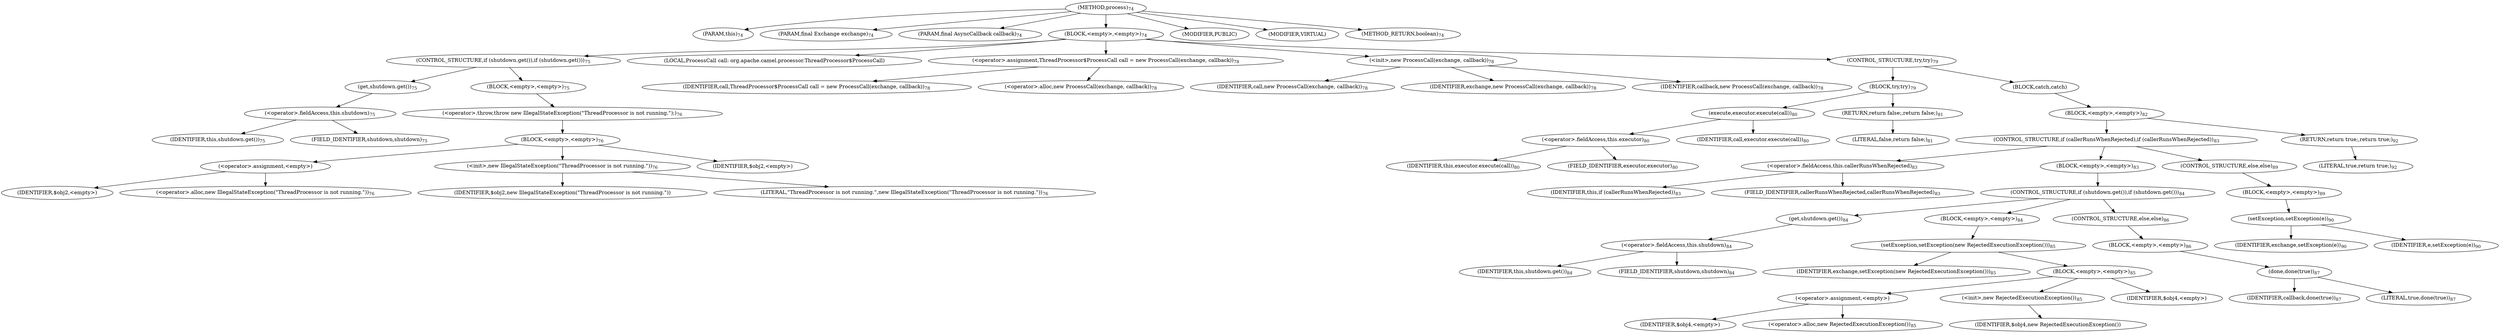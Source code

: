 digraph "process" {  
"174" [label = <(METHOD,process)<SUB>74</SUB>> ]
"175" [label = <(PARAM,this)<SUB>74</SUB>> ]
"176" [label = <(PARAM,final Exchange exchange)<SUB>74</SUB>> ]
"177" [label = <(PARAM,final AsyncCallback callback)<SUB>74</SUB>> ]
"178" [label = <(BLOCK,&lt;empty&gt;,&lt;empty&gt;)<SUB>74</SUB>> ]
"179" [label = <(CONTROL_STRUCTURE,if (shutdown.get()),if (shutdown.get()))<SUB>75</SUB>> ]
"180" [label = <(get,shutdown.get())<SUB>75</SUB>> ]
"181" [label = <(&lt;operator&gt;.fieldAccess,this.shutdown)<SUB>75</SUB>> ]
"182" [label = <(IDENTIFIER,this,shutdown.get())<SUB>75</SUB>> ]
"183" [label = <(FIELD_IDENTIFIER,shutdown,shutdown)<SUB>75</SUB>> ]
"184" [label = <(BLOCK,&lt;empty&gt;,&lt;empty&gt;)<SUB>75</SUB>> ]
"185" [label = <(&lt;operator&gt;.throw,throw new IllegalStateException(&quot;ThreadProcessor is not running.&quot;);)<SUB>76</SUB>> ]
"186" [label = <(BLOCK,&lt;empty&gt;,&lt;empty&gt;)<SUB>76</SUB>> ]
"187" [label = <(&lt;operator&gt;.assignment,&lt;empty&gt;)> ]
"188" [label = <(IDENTIFIER,$obj2,&lt;empty&gt;)> ]
"189" [label = <(&lt;operator&gt;.alloc,new IllegalStateException(&quot;ThreadProcessor is not running.&quot;))<SUB>76</SUB>> ]
"190" [label = <(&lt;init&gt;,new IllegalStateException(&quot;ThreadProcessor is not running.&quot;))<SUB>76</SUB>> ]
"191" [label = <(IDENTIFIER,$obj2,new IllegalStateException(&quot;ThreadProcessor is not running.&quot;))> ]
"192" [label = <(LITERAL,&quot;ThreadProcessor is not running.&quot;,new IllegalStateException(&quot;ThreadProcessor is not running.&quot;))<SUB>76</SUB>> ]
"193" [label = <(IDENTIFIER,$obj2,&lt;empty&gt;)> ]
"23" [label = <(LOCAL,ProcessCall call: org.apache.camel.processor.ThreadProcessor$ProcessCall)> ]
"194" [label = <(&lt;operator&gt;.assignment,ThreadProcessor$ProcessCall call = new ProcessCall(exchange, callback))<SUB>78</SUB>> ]
"195" [label = <(IDENTIFIER,call,ThreadProcessor$ProcessCall call = new ProcessCall(exchange, callback))<SUB>78</SUB>> ]
"196" [label = <(&lt;operator&gt;.alloc,new ProcessCall(exchange, callback))<SUB>78</SUB>> ]
"197" [label = <(&lt;init&gt;,new ProcessCall(exchange, callback))<SUB>78</SUB>> ]
"22" [label = <(IDENTIFIER,call,new ProcessCall(exchange, callback))<SUB>78</SUB>> ]
"198" [label = <(IDENTIFIER,exchange,new ProcessCall(exchange, callback))<SUB>78</SUB>> ]
"199" [label = <(IDENTIFIER,callback,new ProcessCall(exchange, callback))<SUB>78</SUB>> ]
"200" [label = <(CONTROL_STRUCTURE,try,try)<SUB>79</SUB>> ]
"201" [label = <(BLOCK,try,try)<SUB>79</SUB>> ]
"202" [label = <(execute,executor.execute(call))<SUB>80</SUB>> ]
"203" [label = <(&lt;operator&gt;.fieldAccess,this.executor)<SUB>80</SUB>> ]
"204" [label = <(IDENTIFIER,this,executor.execute(call))<SUB>80</SUB>> ]
"205" [label = <(FIELD_IDENTIFIER,executor,executor)<SUB>80</SUB>> ]
"206" [label = <(IDENTIFIER,call,executor.execute(call))<SUB>80</SUB>> ]
"207" [label = <(RETURN,return false;,return false;)<SUB>81</SUB>> ]
"208" [label = <(LITERAL,false,return false;)<SUB>81</SUB>> ]
"209" [label = <(BLOCK,catch,catch)> ]
"210" [label = <(BLOCK,&lt;empty&gt;,&lt;empty&gt;)<SUB>82</SUB>> ]
"211" [label = <(CONTROL_STRUCTURE,if (callerRunsWhenRejected),if (callerRunsWhenRejected))<SUB>83</SUB>> ]
"212" [label = <(&lt;operator&gt;.fieldAccess,this.callerRunsWhenRejected)<SUB>83</SUB>> ]
"213" [label = <(IDENTIFIER,this,if (callerRunsWhenRejected))<SUB>83</SUB>> ]
"214" [label = <(FIELD_IDENTIFIER,callerRunsWhenRejected,callerRunsWhenRejected)<SUB>83</SUB>> ]
"215" [label = <(BLOCK,&lt;empty&gt;,&lt;empty&gt;)<SUB>83</SUB>> ]
"216" [label = <(CONTROL_STRUCTURE,if (shutdown.get()),if (shutdown.get()))<SUB>84</SUB>> ]
"217" [label = <(get,shutdown.get())<SUB>84</SUB>> ]
"218" [label = <(&lt;operator&gt;.fieldAccess,this.shutdown)<SUB>84</SUB>> ]
"219" [label = <(IDENTIFIER,this,shutdown.get())<SUB>84</SUB>> ]
"220" [label = <(FIELD_IDENTIFIER,shutdown,shutdown)<SUB>84</SUB>> ]
"221" [label = <(BLOCK,&lt;empty&gt;,&lt;empty&gt;)<SUB>84</SUB>> ]
"222" [label = <(setException,setException(new RejectedExecutionException()))<SUB>85</SUB>> ]
"223" [label = <(IDENTIFIER,exchange,setException(new RejectedExecutionException()))<SUB>85</SUB>> ]
"224" [label = <(BLOCK,&lt;empty&gt;,&lt;empty&gt;)<SUB>85</SUB>> ]
"225" [label = <(&lt;operator&gt;.assignment,&lt;empty&gt;)> ]
"226" [label = <(IDENTIFIER,$obj4,&lt;empty&gt;)> ]
"227" [label = <(&lt;operator&gt;.alloc,new RejectedExecutionException())<SUB>85</SUB>> ]
"228" [label = <(&lt;init&gt;,new RejectedExecutionException())<SUB>85</SUB>> ]
"229" [label = <(IDENTIFIER,$obj4,new RejectedExecutionException())> ]
"230" [label = <(IDENTIFIER,$obj4,&lt;empty&gt;)> ]
"231" [label = <(CONTROL_STRUCTURE,else,else)<SUB>86</SUB>> ]
"232" [label = <(BLOCK,&lt;empty&gt;,&lt;empty&gt;)<SUB>86</SUB>> ]
"233" [label = <(done,done(true))<SUB>87</SUB>> ]
"234" [label = <(IDENTIFIER,callback,done(true))<SUB>87</SUB>> ]
"235" [label = <(LITERAL,true,done(true))<SUB>87</SUB>> ]
"236" [label = <(CONTROL_STRUCTURE,else,else)<SUB>89</SUB>> ]
"237" [label = <(BLOCK,&lt;empty&gt;,&lt;empty&gt;)<SUB>89</SUB>> ]
"238" [label = <(setException,setException(e))<SUB>90</SUB>> ]
"239" [label = <(IDENTIFIER,exchange,setException(e))<SUB>90</SUB>> ]
"240" [label = <(IDENTIFIER,e,setException(e))<SUB>90</SUB>> ]
"241" [label = <(RETURN,return true;,return true;)<SUB>92</SUB>> ]
"242" [label = <(LITERAL,true,return true;)<SUB>92</SUB>> ]
"243" [label = <(MODIFIER,PUBLIC)> ]
"244" [label = <(MODIFIER,VIRTUAL)> ]
"245" [label = <(METHOD_RETURN,boolean)<SUB>74</SUB>> ]
  "174" -> "175" 
  "174" -> "176" 
  "174" -> "177" 
  "174" -> "178" 
  "174" -> "243" 
  "174" -> "244" 
  "174" -> "245" 
  "178" -> "179" 
  "178" -> "23" 
  "178" -> "194" 
  "178" -> "197" 
  "178" -> "200" 
  "179" -> "180" 
  "179" -> "184" 
  "180" -> "181" 
  "181" -> "182" 
  "181" -> "183" 
  "184" -> "185" 
  "185" -> "186" 
  "186" -> "187" 
  "186" -> "190" 
  "186" -> "193" 
  "187" -> "188" 
  "187" -> "189" 
  "190" -> "191" 
  "190" -> "192" 
  "194" -> "195" 
  "194" -> "196" 
  "197" -> "22" 
  "197" -> "198" 
  "197" -> "199" 
  "200" -> "201" 
  "200" -> "209" 
  "201" -> "202" 
  "201" -> "207" 
  "202" -> "203" 
  "202" -> "206" 
  "203" -> "204" 
  "203" -> "205" 
  "207" -> "208" 
  "209" -> "210" 
  "210" -> "211" 
  "210" -> "241" 
  "211" -> "212" 
  "211" -> "215" 
  "211" -> "236" 
  "212" -> "213" 
  "212" -> "214" 
  "215" -> "216" 
  "216" -> "217" 
  "216" -> "221" 
  "216" -> "231" 
  "217" -> "218" 
  "218" -> "219" 
  "218" -> "220" 
  "221" -> "222" 
  "222" -> "223" 
  "222" -> "224" 
  "224" -> "225" 
  "224" -> "228" 
  "224" -> "230" 
  "225" -> "226" 
  "225" -> "227" 
  "228" -> "229" 
  "231" -> "232" 
  "232" -> "233" 
  "233" -> "234" 
  "233" -> "235" 
  "236" -> "237" 
  "237" -> "238" 
  "238" -> "239" 
  "238" -> "240" 
  "241" -> "242" 
}

